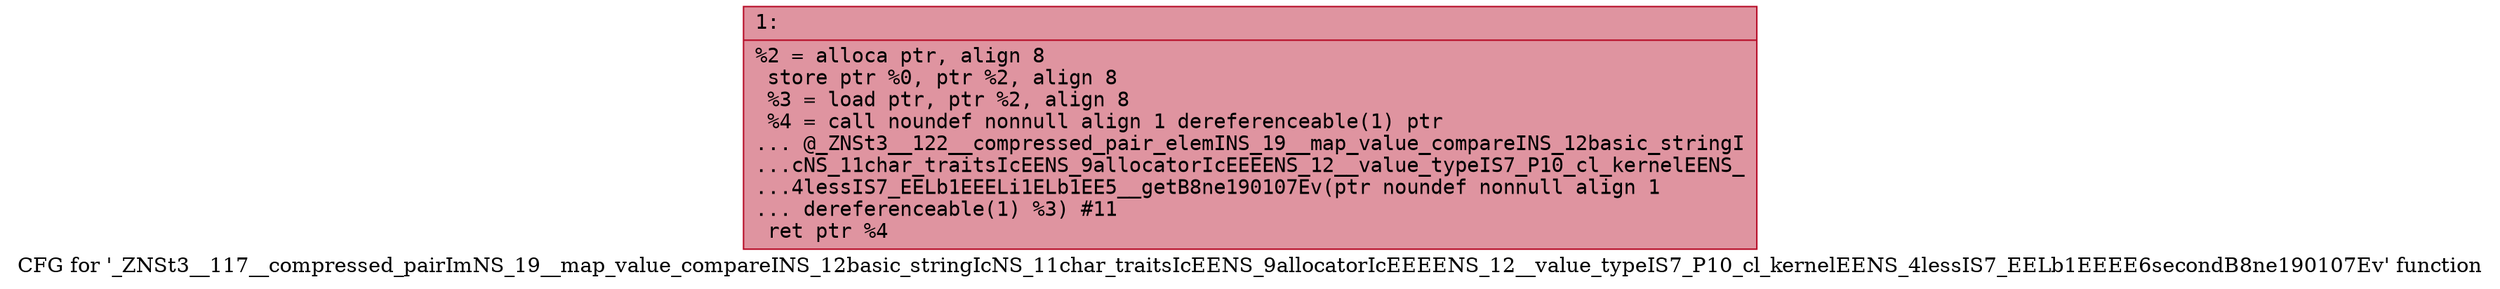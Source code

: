 digraph "CFG for '_ZNSt3__117__compressed_pairImNS_19__map_value_compareINS_12basic_stringIcNS_11char_traitsIcEENS_9allocatorIcEEEENS_12__value_typeIS7_P10_cl_kernelEENS_4lessIS7_EELb1EEEE6secondB8ne190107Ev' function" {
	label="CFG for '_ZNSt3__117__compressed_pairImNS_19__map_value_compareINS_12basic_stringIcNS_11char_traitsIcEENS_9allocatorIcEEEENS_12__value_typeIS7_P10_cl_kernelEENS_4lessIS7_EELb1EEEE6secondB8ne190107Ev' function";

	Node0x60000139cdc0 [shape=record,color="#b70d28ff", style=filled, fillcolor="#b70d2870" fontname="Courier",label="{1:\l|  %2 = alloca ptr, align 8\l  store ptr %0, ptr %2, align 8\l  %3 = load ptr, ptr %2, align 8\l  %4 = call noundef nonnull align 1 dereferenceable(1) ptr\l... @_ZNSt3__122__compressed_pair_elemINS_19__map_value_compareINS_12basic_stringI\l...cNS_11char_traitsIcEENS_9allocatorIcEEEENS_12__value_typeIS7_P10_cl_kernelEENS_\l...4lessIS7_EELb1EEELi1ELb1EE5__getB8ne190107Ev(ptr noundef nonnull align 1\l... dereferenceable(1) %3) #11\l  ret ptr %4\l}"];
}

